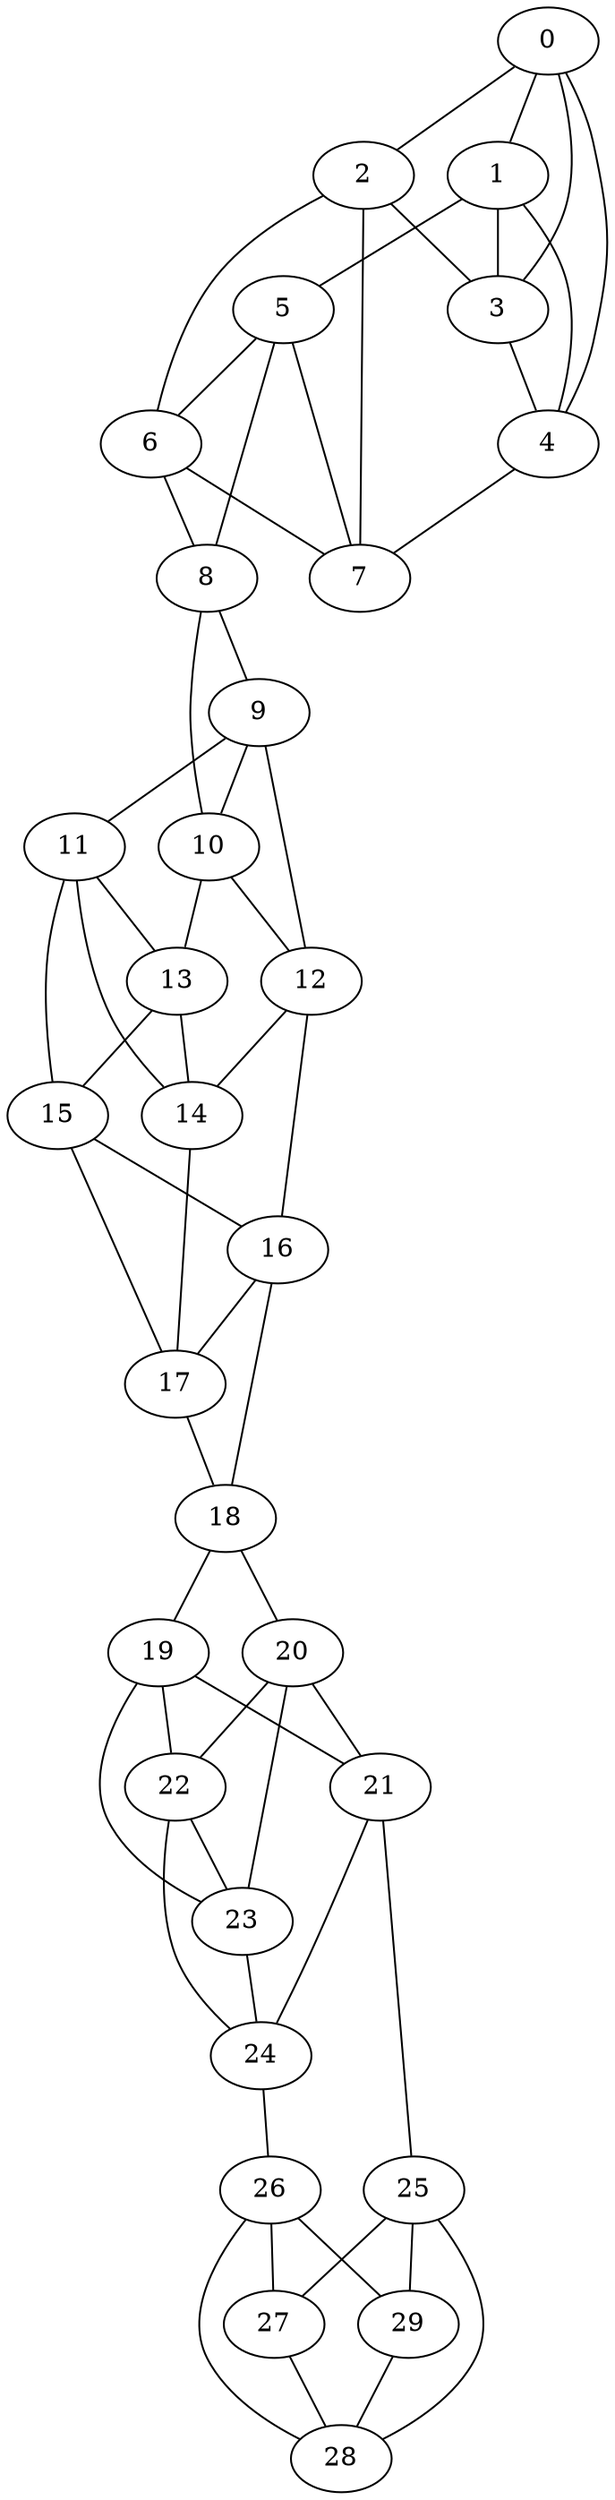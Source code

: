 graph G {
    "4" -- "7";
    "1" -- "3";
    "14" -- "17";
    "22" -- "23";
    "5" -- "6";
    "29" -- "28";
    "21" -- "24";
    "24" -- "26";
    "26" -- "28";
    "8" -- "9";
    "15" -- "16";
    "19" -- "23";
    "25" -- "27";
    "18" -- "19";
    "11" -- "14";
    "12" -- "16";
    "19" -- "22";
    "0" -- "3";
    "5" -- "8";
    "16" -- "17";
    "6" -- "7";
    "20" -- "21";
    "26" -- "29";
    "8" -- "10";
    "10" -- "12";
    "1" -- "5";
    "9" -- "11";
    "0" -- "4";
    "27" -- "28";
    "16" -- "18";
    "18" -- "20";
    "11" -- "13";
    "19" -- "21";
    "25" -- "29";
    "2" -- "6";
    "12" -- "14";
    "20" -- "22";
    "22" -- "24";
    "10" -- "13";
    "13" -- "15";
    "1" -- "4";
    "9" -- "10";
    "2" -- "3";
    "23" -- "24";
    "25" -- "28";
    "15" -- "17";
    "0" -- "1";
    "2" -- "7";
    "17" -- "18";
    "20" -- "23";
    "21" -- "25";
    "6" -- "8";
    "26" -- "27";
    "13" -- "14";
    "5" -- "7";
    "11" -- "15";
    "3" -- "4";
    "0" -- "2";
    "9" -- "12";
}
